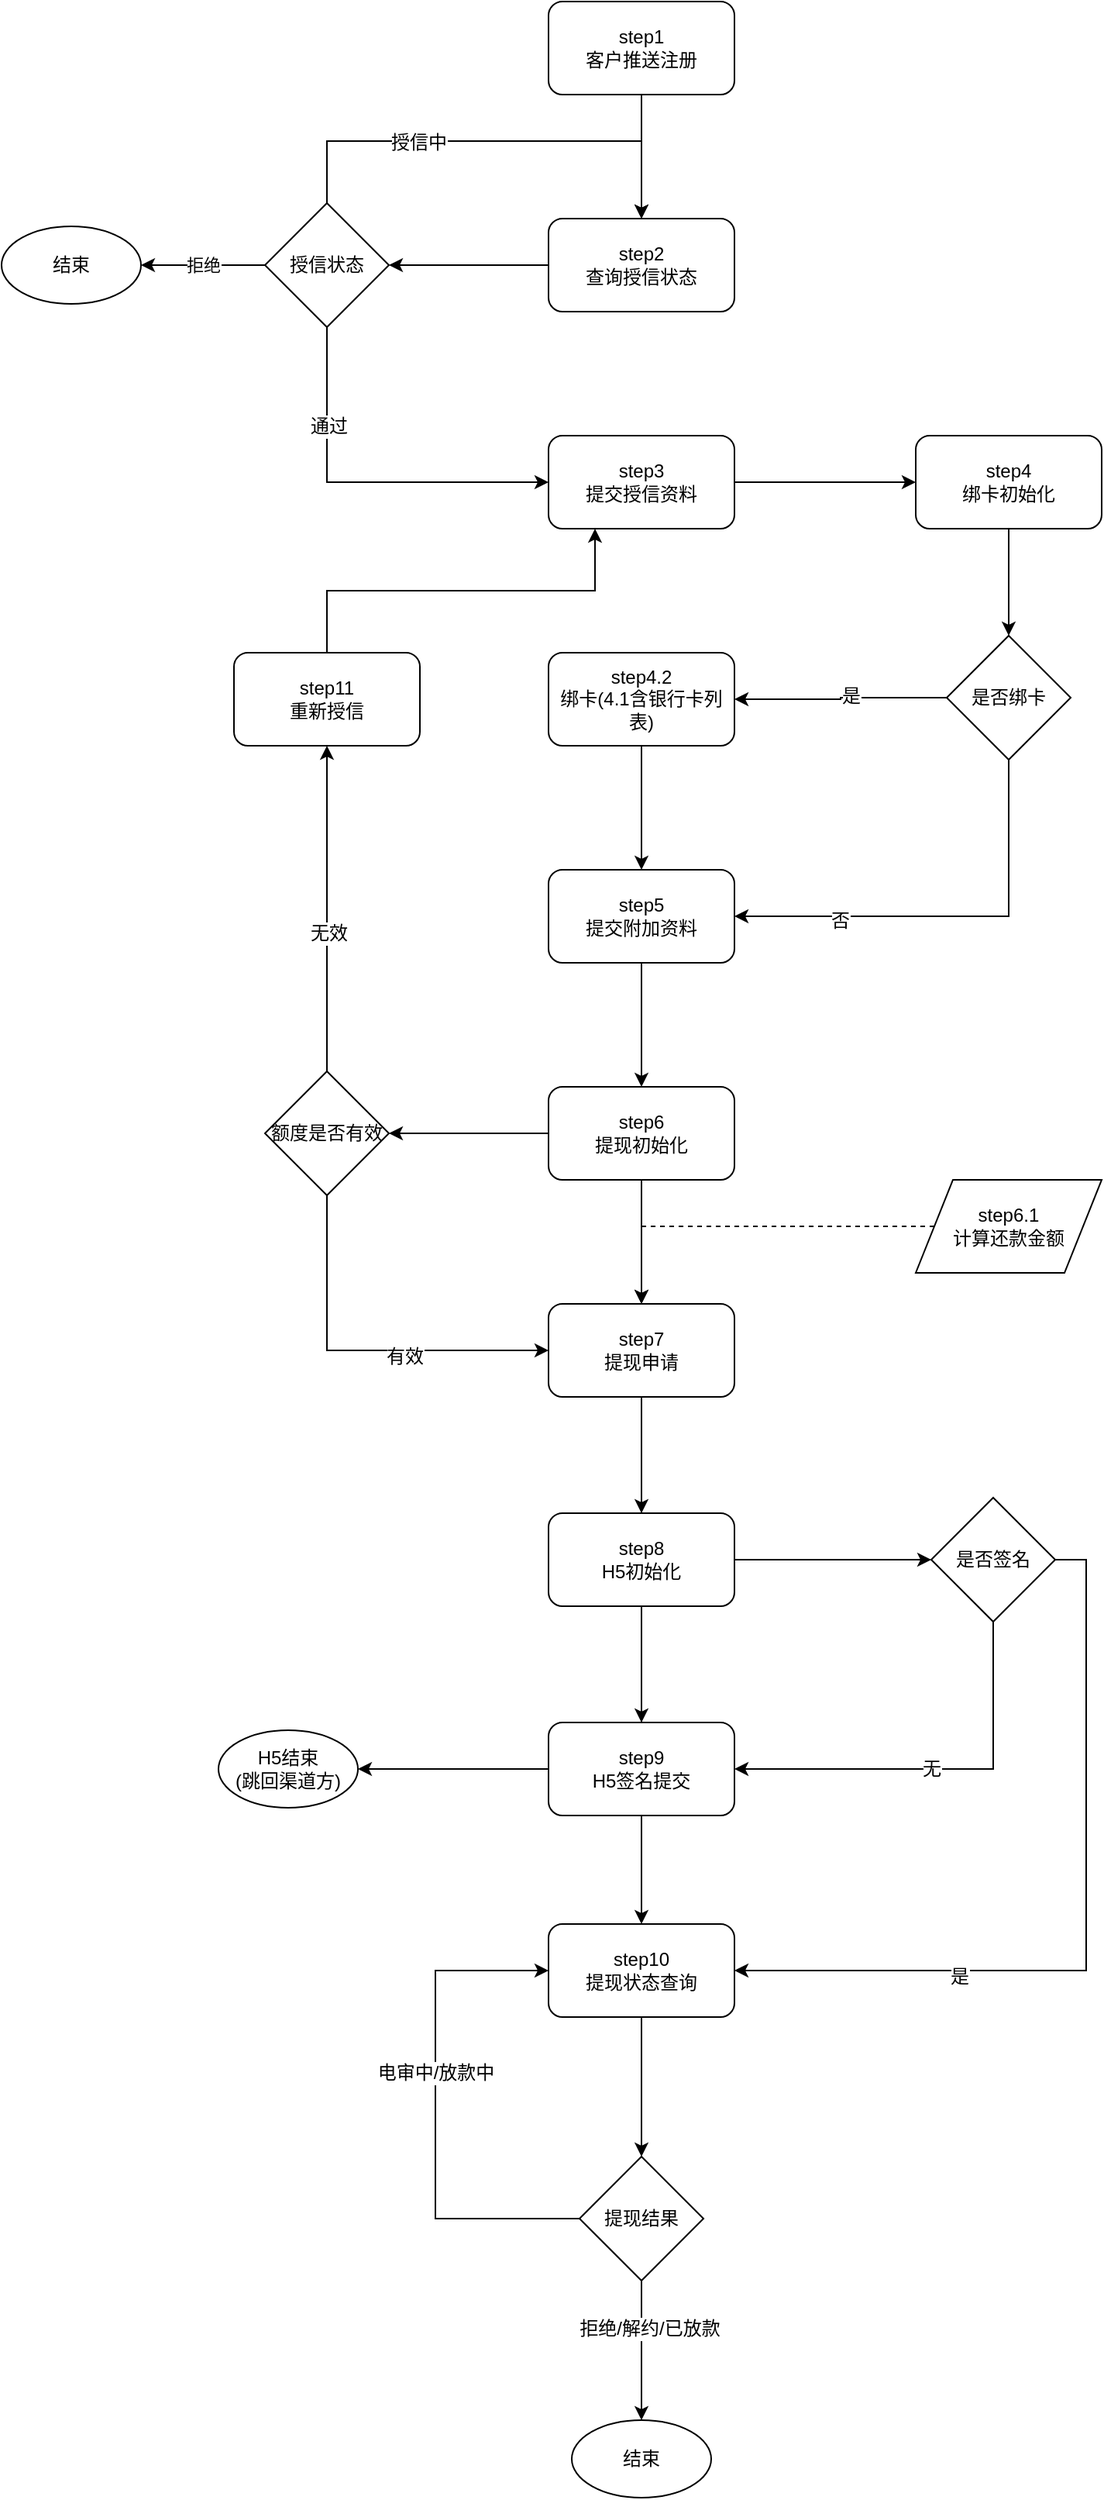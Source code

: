 <mxfile version="10.6.0" type="github"><diagram id="BsqC_bENG1z1QH_zpYcu" name="Page-1"><mxGraphModel dx="1394" dy="715" grid="1" gridSize="10" guides="1" tooltips="1" connect="1" arrows="1" fold="1" page="1" pageScale="1" pageWidth="827" pageHeight="1169" math="0" shadow="0"><root><mxCell id="0"/><mxCell id="1" parent="0"/><mxCell id="f5LC7rZzw-p1pPYd6mnu-9" value="" style="edgeStyle=orthogonalEdgeStyle;rounded=0;orthogonalLoop=1;jettySize=auto;html=1;" parent="1" source="f5LC7rZzw-p1pPYd6mnu-1" target="f5LC7rZzw-p1pPYd6mnu-8" edge="1"><mxGeometry relative="1" as="geometry"/></mxCell><mxCell id="f5LC7rZzw-p1pPYd6mnu-1" value="step1&lt;br&gt;&lt;span&gt;客户推送注册&lt;/span&gt;&lt;br&gt;" style="rounded=1;whiteSpace=wrap;html=1;" parent="1" vertex="1"><mxGeometry x="353" y="20" width="120" height="60" as="geometry"/></mxCell><mxCell id="f5LC7rZzw-p1pPYd6mnu-17" style="edgeStyle=orthogonalEdgeStyle;rounded=0;orthogonalLoop=1;jettySize=auto;html=1;exitX=0;exitY=0.5;exitDx=0;exitDy=0;" parent="1" source="f5LC7rZzw-p1pPYd6mnu-8" target="f5LC7rZzw-p1pPYd6mnu-16" edge="1"><mxGeometry relative="1" as="geometry"/></mxCell><mxCell id="f5LC7rZzw-p1pPYd6mnu-8" value="step2&lt;br&gt;&lt;span&gt;查询授信状态&lt;/span&gt;&lt;br&gt;" style="rounded=1;whiteSpace=wrap;html=1;" parent="1" vertex="1"><mxGeometry x="353" y="160" width="120" height="60" as="geometry"/></mxCell><mxCell id="f5LC7rZzw-p1pPYd6mnu-27" style="edgeStyle=orthogonalEdgeStyle;rounded=0;orthogonalLoop=1;jettySize=auto;html=1;exitX=1;exitY=0.5;exitDx=0;exitDy=0;entryX=0;entryY=0.5;entryDx=0;entryDy=0;" parent="1" source="f5LC7rZzw-p1pPYd6mnu-24" target="CdREqOuBy1lbUWgYoEiX-5" edge="1"><mxGeometry relative="1" as="geometry"/></mxCell><mxCell id="f5LC7rZzw-p1pPYd6mnu-24" value="step3&lt;br&gt;提交授信资料&lt;br&gt;" style="rounded=1;whiteSpace=wrap;html=1;" parent="1" vertex="1"><mxGeometry x="353" y="300" width="120" height="60" as="geometry"/></mxCell><mxCell id="f5LC7rZzw-p1pPYd6mnu-15" value="" style="edgeStyle=orthogonalEdgeStyle;rounded=0;orthogonalLoop=1;jettySize=auto;html=1;" parent="1" source="f5LC7rZzw-p1pPYd6mnu-12" target="f5LC7rZzw-p1pPYd6mnu-14" edge="1"><mxGeometry relative="1" as="geometry"/></mxCell><mxCell id="f5LC7rZzw-p1pPYd6mnu-12" value="step4.2&lt;br&gt;绑卡(4.1含银行卡列表)&lt;br&gt;" style="rounded=1;whiteSpace=wrap;html=1;" parent="1" vertex="1"><mxGeometry x="353" y="440" width="120" height="60" as="geometry"/></mxCell><mxCell id="f5LC7rZzw-p1pPYd6mnu-47" style="edgeStyle=orthogonalEdgeStyle;rounded=0;orthogonalLoop=1;jettySize=auto;html=1;exitX=0.5;exitY=0;exitDx=0;exitDy=0;entryX=0.25;entryY=1;entryDx=0;entryDy=0;" parent="1" source="f5LC7rZzw-p1pPYd6mnu-44" edge="1" target="f5LC7rZzw-p1pPYd6mnu-24"><mxGeometry relative="1" as="geometry"><mxPoint x="380" y="370" as="targetPoint"/></mxGeometry></mxCell><mxCell id="f5LC7rZzw-p1pPYd6mnu-44" value="step11&lt;br&gt;重新授信&lt;br&gt;" style="rounded=1;whiteSpace=wrap;html=1;" parent="1" vertex="1"><mxGeometry x="150" y="440" width="120" height="60" as="geometry"/></mxCell><mxCell id="f5LC7rZzw-p1pPYd6mnu-33" value="" style="edgeStyle=orthogonalEdgeStyle;rounded=0;orthogonalLoop=1;jettySize=auto;html=1;" parent="1" source="f5LC7rZzw-p1pPYd6mnu-14" target="f5LC7rZzw-p1pPYd6mnu-32" edge="1"><mxGeometry relative="1" as="geometry"/></mxCell><mxCell id="f5LC7rZzw-p1pPYd6mnu-14" value="step5&lt;br&gt;提交附加资料&lt;br&gt;" style="rounded=1;whiteSpace=wrap;html=1;" parent="1" vertex="1"><mxGeometry x="353" y="580" width="120" height="60" as="geometry"/></mxCell><mxCell id="f5LC7rZzw-p1pPYd6mnu-35" value="" style="edgeStyle=orthogonalEdgeStyle;rounded=0;orthogonalLoop=1;jettySize=auto;html=1;" parent="1" source="f5LC7rZzw-p1pPYd6mnu-32" target="f5LC7rZzw-p1pPYd6mnu-34" edge="1"><mxGeometry relative="1" as="geometry"/></mxCell><mxCell id="f5LC7rZzw-p1pPYd6mnu-39" style="edgeStyle=orthogonalEdgeStyle;rounded=0;orthogonalLoop=1;jettySize=auto;html=1;exitX=0;exitY=0.5;exitDx=0;exitDy=0;entryX=1;entryY=0.5;entryDx=0;entryDy=0;" parent="1" source="f5LC7rZzw-p1pPYd6mnu-32" target="f5LC7rZzw-p1pPYd6mnu-36" edge="1"><mxGeometry relative="1" as="geometry"/></mxCell><mxCell id="f5LC7rZzw-p1pPYd6mnu-32" value="step6&lt;br&gt;提现初始化&lt;br&gt;" style="rounded=1;whiteSpace=wrap;html=1;" parent="1" vertex="1"><mxGeometry x="353" y="720" width="120" height="60" as="geometry"/></mxCell><mxCell id="f5LC7rZzw-p1pPYd6mnu-43" value="" style="edgeStyle=orthogonalEdgeStyle;rounded=0;orthogonalLoop=1;jettySize=auto;html=1;" parent="1" source="f5LC7rZzw-p1pPYd6mnu-34" target="f5LC7rZzw-p1pPYd6mnu-42" edge="1"><mxGeometry relative="1" as="geometry"/></mxCell><mxCell id="f5LC7rZzw-p1pPYd6mnu-58" value="" style="edgeStyle=orthogonalEdgeStyle;rounded=0;orthogonalLoop=1;jettySize=auto;html=1;" parent="1" source="f5LC7rZzw-p1pPYd6mnu-34" target="f5LC7rZzw-p1pPYd6mnu-57" edge="1"><mxGeometry relative="1" as="geometry"/></mxCell><mxCell id="f5LC7rZzw-p1pPYd6mnu-34" value="step7&lt;br&gt;提现申请&lt;br&gt;" style="rounded=1;whiteSpace=wrap;html=1;" parent="1" vertex="1"><mxGeometry x="353" y="860" width="120" height="60" as="geometry"/></mxCell><mxCell id="f5LC7rZzw-p1pPYd6mnu-64" style="edgeStyle=orthogonalEdgeStyle;rounded=0;orthogonalLoop=1;jettySize=auto;html=1;exitX=0.5;exitY=1;exitDx=0;exitDy=0;" parent="1" source="f5LC7rZzw-p1pPYd6mnu-57" target="f5LC7rZzw-p1pPYd6mnu-61" edge="1"><mxGeometry relative="1" as="geometry"/></mxCell><mxCell id="f5LC7rZzw-p1pPYd6mnu-57" value="step10&lt;br&gt;提现状态查询&lt;br&gt;" style="rounded=1;whiteSpace=wrap;html=1;" parent="1" vertex="1"><mxGeometry x="353" y="1260" width="120" height="60" as="geometry"/></mxCell><mxCell id="f5LC7rZzw-p1pPYd6mnu-50" value="" style="edgeStyle=orthogonalEdgeStyle;rounded=0;orthogonalLoop=1;jettySize=auto;html=1;" parent="1" source="f5LC7rZzw-p1pPYd6mnu-42" target="f5LC7rZzw-p1pPYd6mnu-49" edge="1"><mxGeometry relative="1" as="geometry"/></mxCell><mxCell id="f5LC7rZzw-p1pPYd6mnu-51" style="edgeStyle=orthogonalEdgeStyle;rounded=0;orthogonalLoop=1;jettySize=auto;html=1;exitX=1;exitY=0.5;exitDx=0;exitDy=0;entryX=0;entryY=0.5;entryDx=0;entryDy=0;" parent="1" source="f5LC7rZzw-p1pPYd6mnu-42" target="f5LC7rZzw-p1pPYd6mnu-48" edge="1"><mxGeometry relative="1" as="geometry"/></mxCell><mxCell id="f5LC7rZzw-p1pPYd6mnu-42" value="step8&lt;br&gt;H5初始化&lt;br&gt;" style="rounded=1;whiteSpace=wrap;html=1;" parent="1" vertex="1"><mxGeometry x="353" y="995" width="120" height="60" as="geometry"/></mxCell><mxCell id="CdREqOuBy1lbUWgYoEiX-2" style="edgeStyle=orthogonalEdgeStyle;rounded=0;orthogonalLoop=1;jettySize=auto;html=1;exitX=0;exitY=0.5;exitDx=0;exitDy=0;entryX=1;entryY=0.5;entryDx=0;entryDy=0;" edge="1" parent="1" source="f5LC7rZzw-p1pPYd6mnu-49" target="CdREqOuBy1lbUWgYoEiX-1"><mxGeometry relative="1" as="geometry"/></mxCell><mxCell id="f5LC7rZzw-p1pPYd6mnu-49" value="step9&lt;br&gt;H5签名提交&lt;br&gt;" style="rounded=1;whiteSpace=wrap;html=1;" parent="1" vertex="1"><mxGeometry x="353" y="1130" width="120" height="60" as="geometry"/></mxCell><mxCell id="f5LC7rZzw-p1pPYd6mnu-18" style="edgeStyle=orthogonalEdgeStyle;rounded=0;orthogonalLoop=1;jettySize=auto;html=1;exitX=0.5;exitY=1;exitDx=0;exitDy=0;entryX=0;entryY=0.5;entryDx=0;entryDy=0;" parent="1" source="f5LC7rZzw-p1pPYd6mnu-16" edge="1"><mxGeometry relative="1" as="geometry"><mxPoint x="353" y="330" as="targetPoint"/><Array as="points"><mxPoint x="210" y="330"/></Array></mxGeometry></mxCell><mxCell id="f5LC7rZzw-p1pPYd6mnu-19" value="通过" style="text;html=1;resizable=0;points=[];align=center;verticalAlign=middle;labelBackgroundColor=#ffffff;" parent="f5LC7rZzw-p1pPYd6mnu-18" vertex="1" connectable="0"><mxGeometry x="-0.473" y="1" relative="1" as="geometry"><mxPoint as="offset"/></mxGeometry></mxCell><mxCell id="f5LC7rZzw-p1pPYd6mnu-20" style="edgeStyle=orthogonalEdgeStyle;rounded=0;orthogonalLoop=1;jettySize=auto;html=1;exitX=0.5;exitY=0;exitDx=0;exitDy=0;entryX=0.5;entryY=0;entryDx=0;entryDy=0;" parent="1" source="f5LC7rZzw-p1pPYd6mnu-16" target="f5LC7rZzw-p1pPYd6mnu-8" edge="1"><mxGeometry relative="1" as="geometry"><Array as="points"><mxPoint x="210" y="110"/><mxPoint x="413" y="110"/></Array></mxGeometry></mxCell><mxCell id="f5LC7rZzw-p1pPYd6mnu-21" value="授信中" style="text;html=1;resizable=0;points=[];align=center;verticalAlign=middle;labelBackgroundColor=#ffffff;" parent="f5LC7rZzw-p1pPYd6mnu-20" vertex="1" connectable="0"><mxGeometry x="-0.327" y="-1" relative="1" as="geometry"><mxPoint as="offset"/></mxGeometry></mxCell><mxCell id="f5LC7rZzw-p1pPYd6mnu-23" value="拒绝" style="edgeStyle=orthogonalEdgeStyle;rounded=0;orthogonalLoop=1;jettySize=auto;html=1;exitX=0;exitY=0.5;exitDx=0;exitDy=0;entryX=1;entryY=0.5;entryDx=0;entryDy=0;" parent="1" source="f5LC7rZzw-p1pPYd6mnu-16" target="f5LC7rZzw-p1pPYd6mnu-22" edge="1"><mxGeometry relative="1" as="geometry"><Array as="points"><mxPoint x="140" y="190"/><mxPoint x="140" y="190"/></Array></mxGeometry></mxCell><mxCell id="f5LC7rZzw-p1pPYd6mnu-16" value="授信状态" style="rhombus;whiteSpace=wrap;html=1;" parent="1" vertex="1"><mxGeometry x="170" y="150" width="80" height="80" as="geometry"/></mxCell><mxCell id="f5LC7rZzw-p1pPYd6mnu-22" value="结束" style="ellipse;whiteSpace=wrap;html=1;" parent="1" vertex="1"><mxGeometry y="165" width="90" height="50" as="geometry"/></mxCell><mxCell id="f5LC7rZzw-p1pPYd6mnu-28" style="edgeStyle=orthogonalEdgeStyle;rounded=0;orthogonalLoop=1;jettySize=auto;html=1;exitX=0;exitY=0.5;exitDx=0;exitDy=0;entryX=1;entryY=0.5;entryDx=0;entryDy=0;" parent="1" source="f5LC7rZzw-p1pPYd6mnu-26" target="f5LC7rZzw-p1pPYd6mnu-12" edge="1"><mxGeometry relative="1" as="geometry"/></mxCell><mxCell id="f5LC7rZzw-p1pPYd6mnu-29" value="是" style="text;html=1;resizable=0;points=[];align=center;verticalAlign=middle;labelBackgroundColor=#ffffff;" parent="f5LC7rZzw-p1pPYd6mnu-28" vertex="1" connectable="0"><mxGeometry x="-0.094" y="-1" relative="1" as="geometry"><mxPoint as="offset"/></mxGeometry></mxCell><mxCell id="f5LC7rZzw-p1pPYd6mnu-30" style="edgeStyle=orthogonalEdgeStyle;rounded=0;orthogonalLoop=1;jettySize=auto;html=1;exitX=0.5;exitY=1;exitDx=0;exitDy=0;entryX=1;entryY=0.5;entryDx=0;entryDy=0;" parent="1" source="f5LC7rZzw-p1pPYd6mnu-26" target="f5LC7rZzw-p1pPYd6mnu-14" edge="1"><mxGeometry relative="1" as="geometry"/></mxCell><mxCell id="f5LC7rZzw-p1pPYd6mnu-31" value="否" style="text;html=1;resizable=0;points=[];align=center;verticalAlign=middle;labelBackgroundColor=#ffffff;" parent="f5LC7rZzw-p1pPYd6mnu-30" vertex="1" connectable="0"><mxGeometry x="0.513" y="3" relative="1" as="geometry"><mxPoint as="offset"/></mxGeometry></mxCell><mxCell id="f5LC7rZzw-p1pPYd6mnu-26" value="是否绑卡" style="rhombus;whiteSpace=wrap;html=1;" parent="1" vertex="1"><mxGeometry x="610" y="429" width="80" height="80" as="geometry"/></mxCell><mxCell id="f5LC7rZzw-p1pPYd6mnu-40" style="edgeStyle=orthogonalEdgeStyle;rounded=0;orthogonalLoop=1;jettySize=auto;html=1;exitX=0.5;exitY=1;exitDx=0;exitDy=0;entryX=0;entryY=0.5;entryDx=0;entryDy=0;" parent="1" source="f5LC7rZzw-p1pPYd6mnu-36" target="f5LC7rZzw-p1pPYd6mnu-34" edge="1"><mxGeometry relative="1" as="geometry"/></mxCell><mxCell id="f5LC7rZzw-p1pPYd6mnu-41" value="有效" style="text;html=1;resizable=0;points=[];align=center;verticalAlign=middle;labelBackgroundColor=#ffffff;" parent="f5LC7rZzw-p1pPYd6mnu-40" vertex="1" connectable="0"><mxGeometry x="-0.177" y="50" relative="1" as="geometry"><mxPoint x="50" y="54" as="offset"/></mxGeometry></mxCell><mxCell id="f5LC7rZzw-p1pPYd6mnu-46" style="edgeStyle=orthogonalEdgeStyle;rounded=0;orthogonalLoop=1;jettySize=auto;html=1;exitX=0.5;exitY=0;exitDx=0;exitDy=0;entryX=0.5;entryY=1;entryDx=0;entryDy=0;" parent="1" source="f5LC7rZzw-p1pPYd6mnu-36" target="f5LC7rZzw-p1pPYd6mnu-44" edge="1"><mxGeometry relative="1" as="geometry"/></mxCell><mxCell id="CdREqOuBy1lbUWgYoEiX-3" value="无效" style="text;html=1;resizable=0;points=[];align=center;verticalAlign=middle;labelBackgroundColor=#ffffff;" vertex="1" connectable="0" parent="f5LC7rZzw-p1pPYd6mnu-46"><mxGeometry x="-0.152" y="-1" relative="1" as="geometry"><mxPoint as="offset"/></mxGeometry></mxCell><mxCell id="f5LC7rZzw-p1pPYd6mnu-36" value="额度是否有效" style="rhombus;whiteSpace=wrap;html=1;" parent="1" vertex="1"><mxGeometry x="170" y="710" width="80" height="80" as="geometry"/></mxCell><mxCell id="f5LC7rZzw-p1pPYd6mnu-52" style="edgeStyle=orthogonalEdgeStyle;rounded=0;orthogonalLoop=1;jettySize=auto;html=1;exitX=0.5;exitY=1;exitDx=0;exitDy=0;entryX=1;entryY=0.5;entryDx=0;entryDy=0;" parent="1" source="f5LC7rZzw-p1pPYd6mnu-48" target="f5LC7rZzw-p1pPYd6mnu-49" edge="1"><mxGeometry relative="1" as="geometry"/></mxCell><mxCell id="f5LC7rZzw-p1pPYd6mnu-55" value="无" style="text;html=1;resizable=0;points=[];align=center;verticalAlign=middle;labelBackgroundColor=#ffffff;" parent="f5LC7rZzw-p1pPYd6mnu-52" vertex="1" connectable="0"><mxGeometry x="0.031" relative="1" as="geometry"><mxPoint as="offset"/></mxGeometry></mxCell><mxCell id="f5LC7rZzw-p1pPYd6mnu-59" style="edgeStyle=orthogonalEdgeStyle;rounded=0;orthogonalLoop=1;jettySize=auto;html=1;exitX=1;exitY=0.5;exitDx=0;exitDy=0;entryX=1;entryY=0.5;entryDx=0;entryDy=0;" parent="1" source="f5LC7rZzw-p1pPYd6mnu-48" target="f5LC7rZzw-p1pPYd6mnu-57" edge="1"><mxGeometry relative="1" as="geometry"><Array as="points"><mxPoint x="700" y="1025"/><mxPoint x="700" y="1290"/></Array></mxGeometry></mxCell><mxCell id="f5LC7rZzw-p1pPYd6mnu-60" value="是" style="text;html=1;resizable=0;points=[];align=center;verticalAlign=middle;labelBackgroundColor=#ffffff;" parent="f5LC7rZzw-p1pPYd6mnu-59" vertex="1" connectable="0"><mxGeometry x="0.434" y="4" relative="1" as="geometry"><mxPoint as="offset"/></mxGeometry></mxCell><mxCell id="f5LC7rZzw-p1pPYd6mnu-48" value="是否签名" style="rhombus;whiteSpace=wrap;html=1;" parent="1" vertex="1"><mxGeometry x="600" y="985" width="80" height="80" as="geometry"/></mxCell><mxCell id="f5LC7rZzw-p1pPYd6mnu-53" value="结束" style="ellipse;whiteSpace=wrap;html=1;" parent="1" vertex="1"><mxGeometry x="368" y="1580" width="90" height="50" as="geometry"/></mxCell><mxCell id="f5LC7rZzw-p1pPYd6mnu-62" style="edgeStyle=orthogonalEdgeStyle;rounded=0;orthogonalLoop=1;jettySize=auto;html=1;exitX=0.5;exitY=1;exitDx=0;exitDy=0;entryX=0.5;entryY=0;entryDx=0;entryDy=0;" parent="1" source="f5LC7rZzw-p1pPYd6mnu-61" target="f5LC7rZzw-p1pPYd6mnu-53" edge="1"><mxGeometry relative="1" as="geometry"/></mxCell><mxCell id="f5LC7rZzw-p1pPYd6mnu-65" value="拒绝/解约/已放款" style="text;html=1;resizable=0;points=[];align=center;verticalAlign=middle;labelBackgroundColor=#ffffff;" parent="f5LC7rZzw-p1pPYd6mnu-62" vertex="1" connectable="0"><mxGeometry x="-0.308" y="5" relative="1" as="geometry"><mxPoint as="offset"/></mxGeometry></mxCell><mxCell id="f5LC7rZzw-p1pPYd6mnu-63" style="edgeStyle=orthogonalEdgeStyle;rounded=0;orthogonalLoop=1;jettySize=auto;html=1;exitX=0;exitY=0.5;exitDx=0;exitDy=0;entryX=0;entryY=0.5;entryDx=0;entryDy=0;" parent="1" source="f5LC7rZzw-p1pPYd6mnu-61" target="f5LC7rZzw-p1pPYd6mnu-57" edge="1"><mxGeometry relative="1" as="geometry"><Array as="points"><mxPoint x="280" y="1450"/><mxPoint x="280" y="1290"/></Array></mxGeometry></mxCell><mxCell id="f5LC7rZzw-p1pPYd6mnu-66" value="电审中/放款中" style="text;html=1;resizable=0;points=[];align=center;verticalAlign=middle;labelBackgroundColor=#ffffff;" parent="f5LC7rZzw-p1pPYd6mnu-63" vertex="1" connectable="0"><mxGeometry x="0.147" relative="1" as="geometry"><mxPoint as="offset"/></mxGeometry></mxCell><mxCell id="f5LC7rZzw-p1pPYd6mnu-61" value="提现结果" style="rhombus;whiteSpace=wrap;html=1;" parent="1" vertex="1"><mxGeometry x="373" y="1410" width="80" height="80" as="geometry"/></mxCell><mxCell id="CdREqOuBy1lbUWgYoEiX-1" value="H5结束&lt;br&gt;(跳回渠道方)&lt;br&gt;" style="ellipse;whiteSpace=wrap;html=1;" vertex="1" parent="1"><mxGeometry x="140" y="1135" width="90" height="50" as="geometry"/></mxCell><mxCell id="CdREqOuBy1lbUWgYoEiX-6" style="edgeStyle=orthogonalEdgeStyle;rounded=0;orthogonalLoop=1;jettySize=auto;html=1;exitX=0.5;exitY=1;exitDx=0;exitDy=0;" edge="1" parent="1" source="CdREqOuBy1lbUWgYoEiX-5" target="f5LC7rZzw-p1pPYd6mnu-26"><mxGeometry relative="1" as="geometry"/></mxCell><mxCell id="CdREqOuBy1lbUWgYoEiX-5" value="step4&lt;br&gt;绑卡初始化" style="rounded=1;whiteSpace=wrap;html=1;" vertex="1" parent="1"><mxGeometry x="590" y="300" width="120" height="60" as="geometry"/></mxCell><mxCell id="CdREqOuBy1lbUWgYoEiX-13" style="edgeStyle=orthogonalEdgeStyle;rounded=0;orthogonalLoop=1;jettySize=auto;html=1;exitX=0;exitY=0.5;exitDx=0;exitDy=0;entryX=0.5;entryY=0;entryDx=0;entryDy=0;dashed=1;" edge="1" parent="1" source="CdREqOuBy1lbUWgYoEiX-10" target="f5LC7rZzw-p1pPYd6mnu-34"><mxGeometry relative="1" as="geometry"/></mxCell><mxCell id="CdREqOuBy1lbUWgYoEiX-10" value="step6.1&lt;br&gt;计算还款金额&lt;br&gt;" style="shape=parallelogram;perimeter=parallelogramPerimeter;whiteSpace=wrap;html=1;" vertex="1" parent="1"><mxGeometry x="590" y="780" width="120" height="60" as="geometry"/></mxCell></root></mxGraphModel></diagram></mxfile>